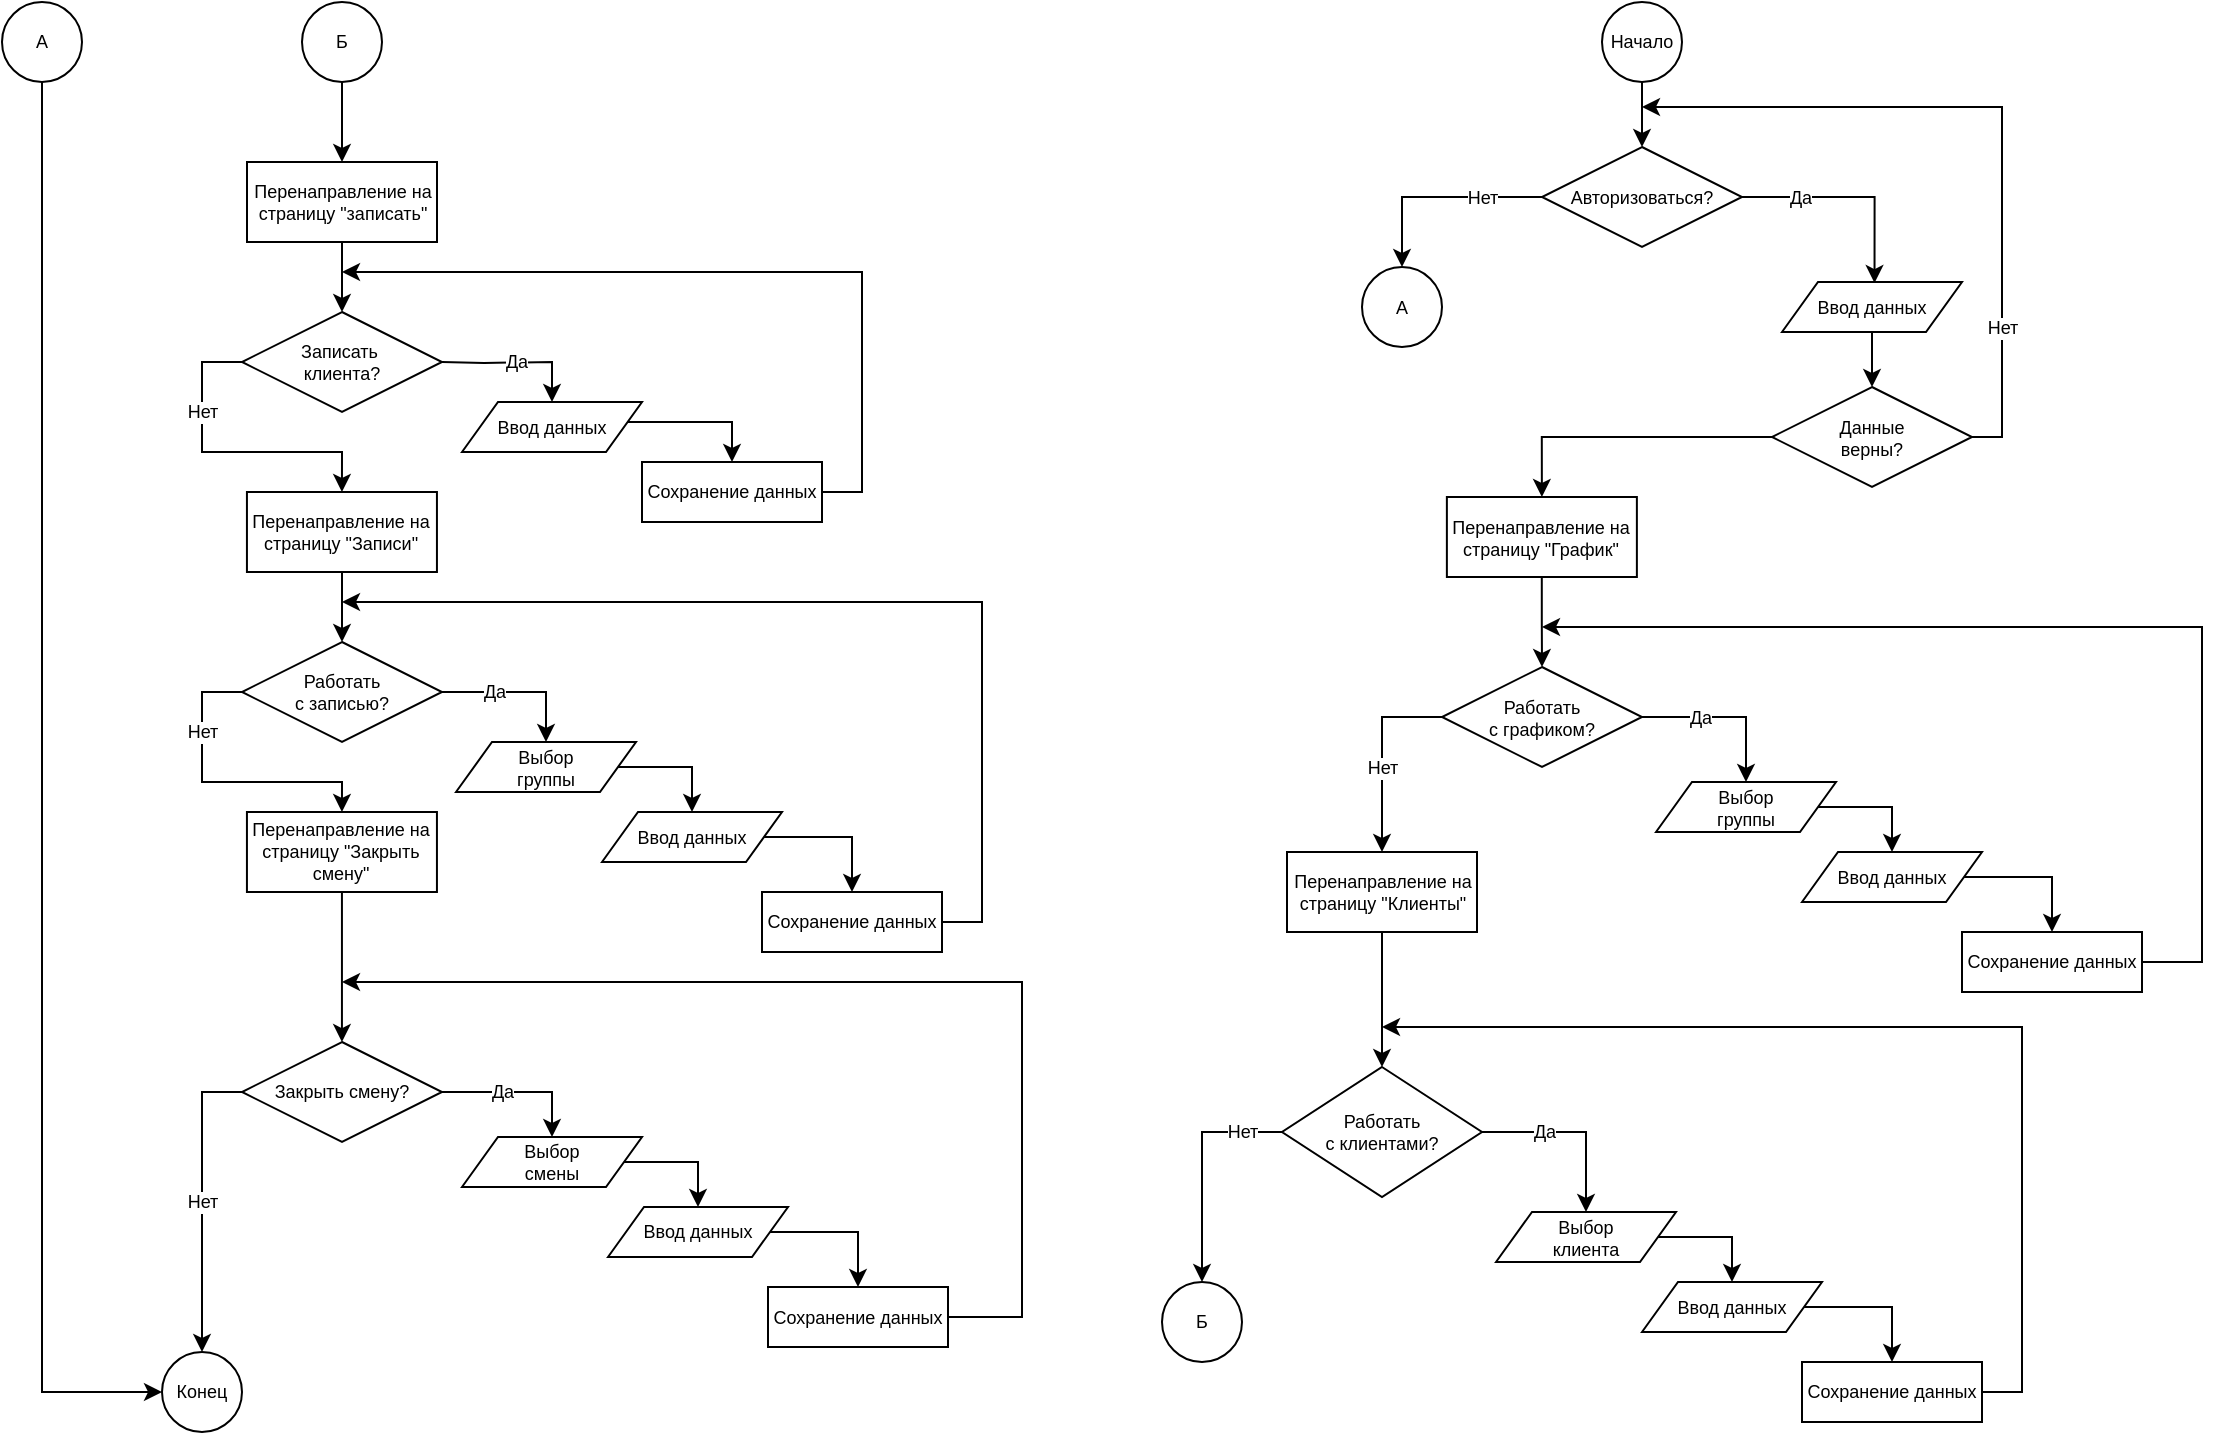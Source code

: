 <mxfile version="13.1.14" type="device"><diagram id="8SPaC2NhHjIFXykHgB_J" name="Page-1"><mxGraphModel dx="750" dy="1376" grid="1" gridSize="10" guides="1" tooltips="1" connect="1" arrows="1" fold="1" page="1" pageScale="1" pageWidth="827" pageHeight="1169" math="0" shadow="0"><root><mxCell id="0"/><mxCell id="1" parent="0"/><mxCell id="HVSGsjcz3k99OCwDuniL-1" style="edgeStyle=orthogonalEdgeStyle;rounded=0;orthogonalLoop=1;jettySize=auto;html=1;entryX=0.5;entryY=0;entryDx=0;entryDy=0;fontSize=9;fontStyle=0;verticalAlign=middle;labelPosition=center;verticalLabelPosition=middle;align=center;" parent="1" source="HVSGsjcz3k99OCwDuniL-2" target="HVSGsjcz3k99OCwDuniL-4" edge="1"><mxGeometry relative="1" as="geometry"/></mxCell><mxCell id="HVSGsjcz3k99OCwDuniL-2" value="Перенаправление на страницу &quot;записать&quot;" style="rounded=0;whiteSpace=wrap;html=1;fontSize=9;fontStyle=0;verticalAlign=middle;labelPosition=center;verticalLabelPosition=middle;align=center;" parent="1" vertex="1"><mxGeometry x="322.5" y="240" width="95" height="40" as="geometry"/></mxCell><mxCell id="HVSGsjcz3k99OCwDuniL-3" value="Нет" style="edgeStyle=orthogonalEdgeStyle;rounded=0;orthogonalLoop=1;jettySize=auto;html=1;entryX=0.5;entryY=0;entryDx=0;entryDy=0;exitX=0;exitY=0.5;exitDx=0;exitDy=0;fontSize=9;fontStyle=0;verticalAlign=middle;labelPosition=center;verticalLabelPosition=middle;align=center;" parent="1" source="HVSGsjcz3k99OCwDuniL-4" target="HVSGsjcz3k99OCwDuniL-11" edge="1"><mxGeometry x="-0.42" relative="1" as="geometry"><mxPoint as="offset"/></mxGeometry></mxCell><mxCell id="HVSGsjcz3k99OCwDuniL-4" value="Записать&amp;nbsp;&lt;br style=&quot;font-size: 9px;&quot;&gt;клиента?" style="rhombus;whiteSpace=wrap;html=1;fontSize=9;fontStyle=0;verticalAlign=middle;labelPosition=center;verticalLabelPosition=middle;align=center;" parent="1" vertex="1"><mxGeometry x="320" y="315" width="100" height="50" as="geometry"/></mxCell><mxCell id="HVSGsjcz3k99OCwDuniL-5" value="Да" style="edgeStyle=orthogonalEdgeStyle;rounded=0;orthogonalLoop=1;jettySize=auto;html=1;entryX=0.5;entryY=0;entryDx=0;entryDy=0;fontSize=9;fontStyle=0;verticalAlign=middle;labelPosition=center;verticalLabelPosition=middle;align=center;" parent="1" target="HVSGsjcz3k99OCwDuniL-9" edge="1"><mxGeometry relative="1" as="geometry"><mxPoint x="420" y="340" as="sourcePoint"/></mxGeometry></mxCell><mxCell id="HVSGsjcz3k99OCwDuniL-6" style="edgeStyle=orthogonalEdgeStyle;rounded=0;orthogonalLoop=1;jettySize=auto;html=1;exitX=1;exitY=0.5;exitDx=0;exitDy=0;fontSize=9;fontStyle=0;verticalAlign=middle;labelPosition=center;verticalLabelPosition=middle;align=center;" parent="1" source="HVSGsjcz3k99OCwDuniL-7" edge="1"><mxGeometry relative="1" as="geometry"><mxPoint x="370" y="295" as="targetPoint"/><Array as="points"><mxPoint x="630" y="405"/><mxPoint x="630" y="295"/></Array></mxGeometry></mxCell><mxCell id="HVSGsjcz3k99OCwDuniL-7" value="Сохранение данных" style="rounded=0;whiteSpace=wrap;html=1;fontSize=9;fontStyle=0;verticalAlign=middle;labelPosition=center;verticalLabelPosition=middle;align=center;" parent="1" vertex="1"><mxGeometry x="520" y="390" width="90" height="30" as="geometry"/></mxCell><mxCell id="HVSGsjcz3k99OCwDuniL-8" style="edgeStyle=orthogonalEdgeStyle;rounded=0;orthogonalLoop=1;jettySize=auto;html=1;entryX=0.5;entryY=0;entryDx=0;entryDy=0;exitX=1;exitY=0.5;exitDx=0;exitDy=0;fontSize=9;fontStyle=0;verticalAlign=middle;labelPosition=center;verticalLabelPosition=middle;align=center;" parent="1" source="HVSGsjcz3k99OCwDuniL-9" target="HVSGsjcz3k99OCwDuniL-7" edge="1"><mxGeometry relative="1" as="geometry"><Array as="points"><mxPoint x="511" y="370"/><mxPoint x="565" y="370"/></Array></mxGeometry></mxCell><mxCell id="HVSGsjcz3k99OCwDuniL-9" value="&lt;span style=&quot;font-size: 9px;&quot;&gt;Ввод данных&lt;/span&gt;" style="shape=parallelogram;perimeter=parallelogramPerimeter;whiteSpace=wrap;html=1;fontSize=9;fontStyle=0;verticalAlign=middle;labelPosition=center;verticalLabelPosition=middle;align=center;" parent="1" vertex="1"><mxGeometry x="430" y="360" width="90" height="25" as="geometry"/></mxCell><mxCell id="HVSGsjcz3k99OCwDuniL-10" style="edgeStyle=orthogonalEdgeStyle;rounded=0;orthogonalLoop=1;jettySize=auto;html=1;fontSize=9;fontStyle=0;verticalAlign=middle;labelPosition=center;verticalLabelPosition=middle;align=center;" parent="1" source="HVSGsjcz3k99OCwDuniL-11" target="HVSGsjcz3k99OCwDuniL-13" edge="1"><mxGeometry relative="1" as="geometry"/></mxCell><mxCell id="HVSGsjcz3k99OCwDuniL-11" value="Перенаправление на страницу &quot;Записи&quot;" style="rounded=0;whiteSpace=wrap;html=1;fontSize=9;fontStyle=0;verticalAlign=middle;labelPosition=center;verticalLabelPosition=middle;align=center;" parent="1" vertex="1"><mxGeometry x="322.47" y="405" width="95" height="40" as="geometry"/></mxCell><mxCell id="HVSGsjcz3k99OCwDuniL-12" value="Нет" style="edgeStyle=orthogonalEdgeStyle;rounded=0;orthogonalLoop=1;jettySize=auto;html=1;entryX=0.5;entryY=0;entryDx=0;entryDy=0;exitX=0;exitY=0.5;exitDx=0;exitDy=0;fontSize=9;fontStyle=0;verticalAlign=middle;labelPosition=center;verticalLabelPosition=middle;align=center;" parent="1" source="HVSGsjcz3k99OCwDuniL-13" target="HVSGsjcz3k99OCwDuniL-15" edge="1"><mxGeometry x="-0.468" relative="1" as="geometry"><Array as="points"><mxPoint x="300" y="505"/><mxPoint x="300" y="550"/><mxPoint x="370" y="550"/></Array><mxPoint as="offset"/></mxGeometry></mxCell><mxCell id="HVSGsjcz3k99OCwDuniL-13" value="Работать &lt;br style=&quot;font-size: 9px;&quot;&gt;с записью?" style="rhombus;whiteSpace=wrap;html=1;fontSize=9;fontStyle=0;verticalAlign=middle;labelPosition=center;verticalLabelPosition=middle;align=center;" parent="1" vertex="1"><mxGeometry x="320" y="480" width="100" height="50" as="geometry"/></mxCell><mxCell id="HVSGsjcz3k99OCwDuniL-14" style="edgeStyle=orthogonalEdgeStyle;rounded=0;orthogonalLoop=1;jettySize=auto;html=1;fontSize=9;fontStyle=0;verticalAlign=middle;labelPosition=center;verticalLabelPosition=middle;align=center;" parent="1" source="HVSGsjcz3k99OCwDuniL-15" target="HVSGsjcz3k99OCwDuniL-18" edge="1"><mxGeometry relative="1" as="geometry"/></mxCell><mxCell id="HVSGsjcz3k99OCwDuniL-15" value="Перенаправление на страницу &quot;Закрыть смену&quot;" style="rounded=0;whiteSpace=wrap;html=1;fontSize=9;fontStyle=0;verticalAlign=middle;labelPosition=center;verticalLabelPosition=middle;align=center;" parent="1" vertex="1"><mxGeometry x="322.47" y="565" width="95" height="40" as="geometry"/></mxCell><mxCell id="HVSGsjcz3k99OCwDuniL-16" value="Нет" style="edgeStyle=orthogonalEdgeStyle;rounded=0;orthogonalLoop=1;jettySize=auto;html=1;entryX=0.5;entryY=0;entryDx=0;entryDy=0;exitX=0;exitY=0.5;exitDx=0;exitDy=0;fontSize=9;fontStyle=0;verticalAlign=middle;labelPosition=center;verticalLabelPosition=middle;align=center;" parent="1" source="HVSGsjcz3k99OCwDuniL-18" target="HVSGsjcz3k99OCwDuniL-19" edge="1"><mxGeometry relative="1" as="geometry"/></mxCell><mxCell id="HVSGsjcz3k99OCwDuniL-17" value="Да" style="edgeStyle=orthogonalEdgeStyle;rounded=0;orthogonalLoop=1;jettySize=auto;html=1;entryX=0.5;entryY=0;entryDx=0;entryDy=0;fontSize=9;" parent="1" source="HVSGsjcz3k99OCwDuniL-18" target="HVSGsjcz3k99OCwDuniL-34" edge="1"><mxGeometry x="-0.226" relative="1" as="geometry"><mxPoint as="offset"/></mxGeometry></mxCell><mxCell id="HVSGsjcz3k99OCwDuniL-18" value="Закрыть смену?" style="rhombus;whiteSpace=wrap;html=1;fontSize=9;fontStyle=0;verticalAlign=middle;labelPosition=center;verticalLabelPosition=middle;align=center;" parent="1" vertex="1"><mxGeometry x="320" y="680" width="100" height="50" as="geometry"/></mxCell><mxCell id="HVSGsjcz3k99OCwDuniL-19" value="Конец" style="ellipse;whiteSpace=wrap;html=1;fontSize=9;fontStyle=0;verticalAlign=middle;labelPosition=center;verticalLabelPosition=middle;align=center;" parent="1" vertex="1"><mxGeometry x="280" y="835" width="40" height="40" as="geometry"/></mxCell><mxCell id="HVSGsjcz3k99OCwDuniL-20" style="edgeStyle=orthogonalEdgeStyle;rounded=0;orthogonalLoop=1;jettySize=auto;html=1;entryX=0;entryY=0.5;entryDx=0;entryDy=0;fontSize=9;exitX=0.5;exitY=1;exitDx=0;exitDy=0;" parent="1" source="HVSGsjcz3k99OCwDuniL-21" target="HVSGsjcz3k99OCwDuniL-19" edge="1"><mxGeometry relative="1" as="geometry"/></mxCell><mxCell id="HVSGsjcz3k99OCwDuniL-21" value="&lt;font style=&quot;font-size: 9px;&quot;&gt;А&lt;/font&gt;" style="ellipse;whiteSpace=wrap;html=1;fontSize=9;fontStyle=0;verticalAlign=middle;labelPosition=center;verticalLabelPosition=middle;align=center;" parent="1" vertex="1"><mxGeometry x="200" y="160" width="40" height="40" as="geometry"/></mxCell><mxCell id="HVSGsjcz3k99OCwDuniL-22" style="edgeStyle=orthogonalEdgeStyle;rounded=0;orthogonalLoop=1;jettySize=auto;html=1;entryX=0.5;entryY=0;entryDx=0;entryDy=0;fontSize=9;" parent="1" source="HVSGsjcz3k99OCwDuniL-23" target="HVSGsjcz3k99OCwDuniL-2" edge="1"><mxGeometry relative="1" as="geometry"/></mxCell><mxCell id="HVSGsjcz3k99OCwDuniL-23" value="&lt;font style=&quot;font-size: 9px;&quot;&gt;Б&lt;/font&gt;" style="ellipse;whiteSpace=wrap;html=1;fontSize=9;fontStyle=0;verticalAlign=middle;labelPosition=center;verticalLabelPosition=middle;align=center;" parent="1" vertex="1"><mxGeometry x="350" y="160" width="40" height="40" as="geometry"/></mxCell><mxCell id="HVSGsjcz3k99OCwDuniL-24" value="Да" style="edgeStyle=orthogonalEdgeStyle;rounded=0;orthogonalLoop=1;jettySize=auto;html=1;entryX=0.5;entryY=0;entryDx=0;entryDy=0;fontSize=9;fontStyle=0;verticalAlign=middle;labelPosition=center;verticalLabelPosition=middle;align=center;exitX=1;exitY=0.5;exitDx=0;exitDy=0;" parent="1" source="HVSGsjcz3k99OCwDuniL-13" target="HVSGsjcz3k99OCwDuniL-28" edge="1"><mxGeometry x="-0.322" relative="1" as="geometry"><mxPoint x="450" y="482.5" as="sourcePoint"/><mxPoint as="offset"/></mxGeometry></mxCell><mxCell id="HVSGsjcz3k99OCwDuniL-25" style="edgeStyle=orthogonalEdgeStyle;rounded=0;orthogonalLoop=1;jettySize=auto;html=1;fontSize=9;" parent="1" source="HVSGsjcz3k99OCwDuniL-26" edge="1"><mxGeometry relative="1" as="geometry"><mxPoint x="370" y="460" as="targetPoint"/><Array as="points"><mxPoint x="690" y="620"/><mxPoint x="690" y="460"/></Array></mxGeometry></mxCell><mxCell id="HVSGsjcz3k99OCwDuniL-26" value="Сохранение данных" style="rounded=0;whiteSpace=wrap;html=1;fontSize=9;fontStyle=0;verticalAlign=middle;labelPosition=center;verticalLabelPosition=middle;align=center;" parent="1" vertex="1"><mxGeometry x="580" y="605" width="90" height="30" as="geometry"/></mxCell><mxCell id="HVSGsjcz3k99OCwDuniL-27" style="edgeStyle=orthogonalEdgeStyle;rounded=0;orthogonalLoop=1;jettySize=auto;html=1;entryX=0.5;entryY=0;entryDx=0;entryDy=0;fontSize=9;" parent="1" source="HVSGsjcz3k99OCwDuniL-28" target="HVSGsjcz3k99OCwDuniL-30" edge="1"><mxGeometry relative="1" as="geometry"><Array as="points"><mxPoint x="545" y="542"/></Array></mxGeometry></mxCell><mxCell id="HVSGsjcz3k99OCwDuniL-28" value="&lt;div style=&quot;font-size: 9px;&quot;&gt;Выбор &lt;br style=&quot;font-size: 9px;&quot;&gt;&lt;/div&gt;&lt;div style=&quot;font-size: 9px;&quot;&gt;группы&lt;/div&gt;" style="shape=parallelogram;perimeter=parallelogramPerimeter;whiteSpace=wrap;html=1;fontSize=9;fontStyle=0;verticalAlign=middle;labelPosition=center;verticalLabelPosition=middle;align=center;" parent="1" vertex="1"><mxGeometry x="427" y="530" width="90" height="25" as="geometry"/></mxCell><mxCell id="HVSGsjcz3k99OCwDuniL-29" style="edgeStyle=orthogonalEdgeStyle;rounded=0;orthogonalLoop=1;jettySize=auto;html=1;fontSize=9;exitX=1;exitY=0.5;exitDx=0;exitDy=0;" parent="1" source="HVSGsjcz3k99OCwDuniL-30" target="HVSGsjcz3k99OCwDuniL-26" edge="1"><mxGeometry relative="1" as="geometry"><Array as="points"><mxPoint x="625" y="578"/></Array></mxGeometry></mxCell><mxCell id="HVSGsjcz3k99OCwDuniL-30" value="&lt;span style=&quot;font-size: 9px;&quot;&gt;Ввод данных&lt;/span&gt;" style="shape=parallelogram;perimeter=parallelogramPerimeter;whiteSpace=wrap;html=1;fontSize=9;fontStyle=0;verticalAlign=middle;labelPosition=center;verticalLabelPosition=middle;align=center;" parent="1" vertex="1"><mxGeometry x="500" y="565" width="90" height="25" as="geometry"/></mxCell><mxCell id="HVSGsjcz3k99OCwDuniL-31" style="edgeStyle=orthogonalEdgeStyle;rounded=0;orthogonalLoop=1;jettySize=auto;html=1;fontSize=9;" parent="1" source="HVSGsjcz3k99OCwDuniL-32" edge="1"><mxGeometry relative="1" as="geometry"><mxPoint x="370" y="650.0" as="targetPoint"/><Array as="points"><mxPoint x="710" y="818"/><mxPoint x="710" y="650"/></Array></mxGeometry></mxCell><mxCell id="HVSGsjcz3k99OCwDuniL-32" value="Сохранение данных" style="rounded=0;whiteSpace=wrap;html=1;fontSize=9;fontStyle=0;verticalAlign=middle;labelPosition=center;verticalLabelPosition=middle;align=center;" parent="1" vertex="1"><mxGeometry x="583" y="802.5" width="90" height="30" as="geometry"/></mxCell><mxCell id="HVSGsjcz3k99OCwDuniL-33" style="edgeStyle=orthogonalEdgeStyle;rounded=0;orthogonalLoop=1;jettySize=auto;html=1;entryX=0.5;entryY=0;entryDx=0;entryDy=0;fontSize=9;" parent="1" source="HVSGsjcz3k99OCwDuniL-34" target="HVSGsjcz3k99OCwDuniL-36" edge="1"><mxGeometry relative="1" as="geometry"><Array as="points"><mxPoint x="548" y="739.5"/></Array></mxGeometry></mxCell><mxCell id="HVSGsjcz3k99OCwDuniL-34" value="&lt;div style=&quot;font-size: 9px&quot;&gt;Выбор &lt;br style=&quot;font-size: 9px&quot;&gt;&lt;/div&gt;&lt;div style=&quot;font-size: 9px&quot;&gt;смены&lt;br&gt;&lt;/div&gt;" style="shape=parallelogram;perimeter=parallelogramPerimeter;whiteSpace=wrap;html=1;fontSize=9;fontStyle=0;verticalAlign=middle;labelPosition=center;verticalLabelPosition=middle;align=center;" parent="1" vertex="1"><mxGeometry x="430" y="727.5" width="90" height="25" as="geometry"/></mxCell><mxCell id="HVSGsjcz3k99OCwDuniL-35" style="edgeStyle=orthogonalEdgeStyle;rounded=0;orthogonalLoop=1;jettySize=auto;html=1;fontSize=9;exitX=1;exitY=0.5;exitDx=0;exitDy=0;" parent="1" source="HVSGsjcz3k99OCwDuniL-36" target="HVSGsjcz3k99OCwDuniL-32" edge="1"><mxGeometry relative="1" as="geometry"><Array as="points"><mxPoint x="628" y="775.5"/></Array></mxGeometry></mxCell><mxCell id="HVSGsjcz3k99OCwDuniL-36" value="&lt;span style=&quot;font-size: 9px;&quot;&gt;Ввод данных&lt;/span&gt;" style="shape=parallelogram;perimeter=parallelogramPerimeter;whiteSpace=wrap;html=1;fontSize=9;fontStyle=0;verticalAlign=middle;labelPosition=center;verticalLabelPosition=middle;align=center;" parent="1" vertex="1"><mxGeometry x="503" y="762.5" width="90" height="25" as="geometry"/></mxCell><mxCell id="rpMUZzlqwuOw-LUmZ4mw-21" value="&lt;font style=&quot;font-size: 9px;&quot;&gt;А&lt;/font&gt;" style="ellipse;whiteSpace=wrap;html=1;fontSize=9;fontStyle=0;verticalAlign=middle;labelPosition=center;verticalLabelPosition=middle;align=center;" parent="1" vertex="1"><mxGeometry x="880" y="292.5" width="40" height="40" as="geometry"/></mxCell><mxCell id="rpMUZzlqwuOw-LUmZ4mw-40" style="edgeStyle=orthogonalEdgeStyle;rounded=0;orthogonalLoop=1;jettySize=auto;html=1;entryX=0.5;entryY=0;entryDx=0;entryDy=0;fontSize=9;" parent="1" source="rpMUZzlqwuOw-LUmZ4mw-23" target="rpMUZzlqwuOw-LUmZ4mw-37" edge="1"><mxGeometry relative="1" as="geometry"/></mxCell><mxCell id="rpMUZzlqwuOw-LUmZ4mw-23" value="Начало" style="ellipse;whiteSpace=wrap;html=1;fontSize=9;fontStyle=0;verticalAlign=middle;labelPosition=center;verticalLabelPosition=middle;align=center;" parent="1" vertex="1"><mxGeometry x="1000" y="160" width="40" height="40" as="geometry"/></mxCell><mxCell id="rpMUZzlqwuOw-LUmZ4mw-41" value="Нет" style="edgeStyle=orthogonalEdgeStyle;rounded=0;orthogonalLoop=1;jettySize=auto;html=1;fontSize=9;entryX=0.5;entryY=0;entryDx=0;entryDy=0;" parent="1" source="rpMUZzlqwuOw-LUmZ4mw-37" target="rpMUZzlqwuOw-LUmZ4mw-21" edge="1"><mxGeometry x="-0.429" relative="1" as="geometry"><mxPoint x="900" y="342.5" as="targetPoint"/><mxPoint as="offset"/></mxGeometry></mxCell><mxCell id="rpMUZzlqwuOw-LUmZ4mw-44" style="edgeStyle=orthogonalEdgeStyle;rounded=0;orthogonalLoop=1;jettySize=auto;html=1;fontSize=9;entryX=0.514;entryY=0.021;entryDx=0;entryDy=0;entryPerimeter=0;exitX=1;exitY=0.5;exitDx=0;exitDy=0;" parent="1" source="rpMUZzlqwuOw-LUmZ4mw-37" target="rpMUZzlqwuOw-LUmZ4mw-46" edge="1"><mxGeometry relative="1" as="geometry"><mxPoint x="1100" y="312.5" as="targetPoint"/></mxGeometry></mxCell><mxCell id="rpMUZzlqwuOw-LUmZ4mw-45" value="Да" style="edgeLabel;html=1;align=center;verticalAlign=middle;resizable=0;points=[];fontSize=9;" parent="rpMUZzlqwuOw-LUmZ4mw-44" vertex="1" connectable="0"><mxGeometry x="-0.475" relative="1" as="geometry"><mxPoint x="-0.2" as="offset"/></mxGeometry></mxCell><mxCell id="rpMUZzlqwuOw-LUmZ4mw-37" value="Авторизоваться?" style="rhombus;whiteSpace=wrap;html=1;fontSize=9;fontStyle=0;verticalAlign=middle;labelPosition=center;verticalLabelPosition=middle;align=center;" parent="1" vertex="1"><mxGeometry x="970" y="232.5" width="100" height="50" as="geometry"/></mxCell><mxCell id="rpMUZzlqwuOw-LUmZ4mw-48" style="edgeStyle=orthogonalEdgeStyle;rounded=0;orthogonalLoop=1;jettySize=auto;html=1;entryX=0.5;entryY=0;entryDx=0;entryDy=0;fontSize=9;" parent="1" source="rpMUZzlqwuOw-LUmZ4mw-46" target="rpMUZzlqwuOw-LUmZ4mw-47" edge="1"><mxGeometry relative="1" as="geometry"/></mxCell><mxCell id="rpMUZzlqwuOw-LUmZ4mw-46" value="&lt;span style=&quot;font-size: 9px;&quot;&gt;Ввод данных&lt;/span&gt;" style="shape=parallelogram;perimeter=parallelogramPerimeter;whiteSpace=wrap;html=1;fontSize=9;fontStyle=0;verticalAlign=middle;labelPosition=center;verticalLabelPosition=middle;align=center;" parent="1" vertex="1"><mxGeometry x="1090" y="300" width="90" height="25" as="geometry"/></mxCell><mxCell id="rpMUZzlqwuOw-LUmZ4mw-49" value="Нет" style="edgeStyle=orthogonalEdgeStyle;rounded=0;orthogonalLoop=1;jettySize=auto;html=1;fontSize=9;" parent="1" source="rpMUZzlqwuOw-LUmZ4mw-47" edge="1"><mxGeometry x="-0.611" relative="1" as="geometry"><mxPoint x="1020" y="212.5" as="targetPoint"/><Array as="points"><mxPoint x="1200" y="377.5"/><mxPoint x="1200" y="212.5"/></Array><mxPoint as="offset"/></mxGeometry></mxCell><mxCell id="rpMUZzlqwuOw-LUmZ4mw-50" style="edgeStyle=orthogonalEdgeStyle;rounded=0;orthogonalLoop=1;jettySize=auto;html=1;fontSize=9;entryX=0.5;entryY=0;entryDx=0;entryDy=0;" parent="1" source="rpMUZzlqwuOw-LUmZ4mw-47" target="rpMUZzlqwuOw-LUmZ4mw-59" edge="1"><mxGeometry relative="1" as="geometry"><mxPoint x="940" y="377.5" as="targetPoint"/></mxGeometry></mxCell><mxCell id="rpMUZzlqwuOw-LUmZ4mw-47" value="&lt;div&gt;Данные &lt;br&gt;&lt;/div&gt;&lt;div&gt;верны?&lt;/div&gt;" style="rhombus;whiteSpace=wrap;html=1;fontSize=9;fontStyle=0;verticalAlign=middle;labelPosition=center;verticalLabelPosition=middle;align=center;" parent="1" vertex="1"><mxGeometry x="1085" y="352.5" width="100" height="50" as="geometry"/></mxCell><mxCell id="rpMUZzlqwuOw-LUmZ4mw-76" style="edgeStyle=orthogonalEdgeStyle;rounded=0;orthogonalLoop=1;jettySize=auto;html=1;entryX=0.5;entryY=0;entryDx=0;entryDy=0;fontSize=9;" parent="1" source="rpMUZzlqwuOw-LUmZ4mw-59" target="rpMUZzlqwuOw-LUmZ4mw-61" edge="1"><mxGeometry relative="1" as="geometry"/></mxCell><mxCell id="rpMUZzlqwuOw-LUmZ4mw-59" value="Перенаправление на страницу &quot;График&quot;" style="rounded=0;whiteSpace=wrap;html=1;fontSize=9;fontStyle=0;verticalAlign=middle;labelPosition=center;verticalLabelPosition=middle;align=center;" parent="1" vertex="1"><mxGeometry x="922.44" y="407.5" width="95" height="40" as="geometry"/></mxCell><mxCell id="rpMUZzlqwuOw-LUmZ4mw-112" value="Нет" style="edgeStyle=orthogonalEdgeStyle;rounded=0;orthogonalLoop=1;jettySize=auto;html=1;entryX=0.5;entryY=0;entryDx=0;entryDy=0;fontSize=9;exitX=0;exitY=0.5;exitDx=0;exitDy=0;" parent="1" source="rpMUZzlqwuOw-LUmZ4mw-61" target="rpMUZzlqwuOw-LUmZ4mw-103" edge="1"><mxGeometry x="0.128" relative="1" as="geometry"><mxPoint as="offset"/></mxGeometry></mxCell><mxCell id="rpMUZzlqwuOw-LUmZ4mw-61" value="Работать &lt;br style=&quot;font-size: 9px&quot;&gt;с графиком?" style="rhombus;whiteSpace=wrap;html=1;fontSize=9;fontStyle=0;verticalAlign=middle;labelPosition=center;verticalLabelPosition=middle;align=center;" parent="1" vertex="1"><mxGeometry x="920" y="492.5" width="100" height="50" as="geometry"/></mxCell><mxCell id="rpMUZzlqwuOw-LUmZ4mw-62" value="Да" style="edgeStyle=orthogonalEdgeStyle;rounded=0;orthogonalLoop=1;jettySize=auto;html=1;entryX=0.5;entryY=0;entryDx=0;entryDy=0;fontSize=9;fontStyle=0;verticalAlign=middle;labelPosition=center;verticalLabelPosition=middle;align=center;exitX=1;exitY=0.5;exitDx=0;exitDy=0;" parent="1" source="rpMUZzlqwuOw-LUmZ4mw-61" target="rpMUZzlqwuOw-LUmZ4mw-66" edge="1"><mxGeometry x="-0.322" relative="1" as="geometry"><mxPoint x="1050" y="502.5" as="sourcePoint"/><mxPoint as="offset"/></mxGeometry></mxCell><mxCell id="rpMUZzlqwuOw-LUmZ4mw-77" style="edgeStyle=orthogonalEdgeStyle;rounded=0;orthogonalLoop=1;jettySize=auto;html=1;fontSize=9;exitX=1;exitY=0.5;exitDx=0;exitDy=0;" parent="1" source="rpMUZzlqwuOw-LUmZ4mw-64" edge="1"><mxGeometry relative="1" as="geometry"><mxPoint x="970" y="472.5" as="targetPoint"/><Array as="points"><mxPoint x="1300" y="640.5"/><mxPoint x="1300" y="472.5"/></Array></mxGeometry></mxCell><mxCell id="rpMUZzlqwuOw-LUmZ4mw-64" value="Сохранение данных" style="rounded=0;whiteSpace=wrap;html=1;fontSize=9;fontStyle=0;verticalAlign=middle;labelPosition=center;verticalLabelPosition=middle;align=center;" parent="1" vertex="1"><mxGeometry x="1180" y="625" width="90" height="30" as="geometry"/></mxCell><mxCell id="rpMUZzlqwuOw-LUmZ4mw-65" style="edgeStyle=orthogonalEdgeStyle;rounded=0;orthogonalLoop=1;jettySize=auto;html=1;entryX=0.5;entryY=0;entryDx=0;entryDy=0;fontSize=9;" parent="1" source="rpMUZzlqwuOw-LUmZ4mw-66" target="rpMUZzlqwuOw-LUmZ4mw-68" edge="1"><mxGeometry relative="1" as="geometry"><Array as="points"><mxPoint x="1145" y="562"/></Array></mxGeometry></mxCell><mxCell id="rpMUZzlqwuOw-LUmZ4mw-66" value="&lt;div style=&quot;font-size: 9px;&quot;&gt;Выбор &lt;br style=&quot;font-size: 9px;&quot;&gt;&lt;/div&gt;&lt;div style=&quot;font-size: 9px;&quot;&gt;группы&lt;/div&gt;" style="shape=parallelogram;perimeter=parallelogramPerimeter;whiteSpace=wrap;html=1;fontSize=9;fontStyle=0;verticalAlign=middle;labelPosition=center;verticalLabelPosition=middle;align=center;" parent="1" vertex="1"><mxGeometry x="1027" y="550" width="90" height="25" as="geometry"/></mxCell><mxCell id="rpMUZzlqwuOw-LUmZ4mw-78" style="edgeStyle=orthogonalEdgeStyle;rounded=0;orthogonalLoop=1;jettySize=auto;html=1;fontSize=9;exitX=1;exitY=0.5;exitDx=0;exitDy=0;" parent="1" source="rpMUZzlqwuOw-LUmZ4mw-68" target="rpMUZzlqwuOw-LUmZ4mw-64" edge="1"><mxGeometry relative="1" as="geometry"><Array as="points"><mxPoint x="1225" y="597.5"/></Array></mxGeometry></mxCell><mxCell id="rpMUZzlqwuOw-LUmZ4mw-68" value="&lt;span style=&quot;font-size: 9px;&quot;&gt;Ввод данных&lt;/span&gt;" style="shape=parallelogram;perimeter=parallelogramPerimeter;whiteSpace=wrap;html=1;fontSize=9;fontStyle=0;verticalAlign=middle;labelPosition=center;verticalLabelPosition=middle;align=center;" parent="1" vertex="1"><mxGeometry x="1100" y="585" width="90" height="25" as="geometry"/></mxCell><mxCell id="rpMUZzlqwuOw-LUmZ4mw-102" style="edgeStyle=orthogonalEdgeStyle;rounded=0;orthogonalLoop=1;jettySize=auto;html=1;entryX=0.5;entryY=0;entryDx=0;entryDy=0;fontSize=9;" parent="1" source="rpMUZzlqwuOw-LUmZ4mw-103" target="rpMUZzlqwuOw-LUmZ4mw-104" edge="1"><mxGeometry relative="1" as="geometry"/></mxCell><mxCell id="rpMUZzlqwuOw-LUmZ4mw-103" value="Перенаправление на страницу &quot;Клиенты&quot;" style="rounded=0;whiteSpace=wrap;html=1;fontSize=9;fontStyle=0;verticalAlign=middle;labelPosition=center;verticalLabelPosition=middle;align=center;" parent="1" vertex="1"><mxGeometry x="842.5" y="585" width="95" height="40" as="geometry"/></mxCell><mxCell id="rpMUZzlqwuOw-LUmZ4mw-116" value="Нет" style="edgeStyle=orthogonalEdgeStyle;rounded=0;orthogonalLoop=1;jettySize=auto;html=1;entryX=0.5;entryY=0;entryDx=0;entryDy=0;fontSize=9;exitX=0;exitY=0.5;exitDx=0;exitDy=0;" parent="1" source="rpMUZzlqwuOw-LUmZ4mw-104" target="rpMUZzlqwuOw-LUmZ4mw-115" edge="1"><mxGeometry x="-0.652" relative="1" as="geometry"><mxPoint as="offset"/></mxGeometry></mxCell><mxCell id="rpMUZzlqwuOw-LUmZ4mw-104" value="Работать &lt;br style=&quot;font-size: 9px&quot;&gt;с клиентами?" style="rhombus;whiteSpace=wrap;html=1;fontSize=9;fontStyle=0;verticalAlign=middle;labelPosition=center;verticalLabelPosition=middle;align=center;" parent="1" vertex="1"><mxGeometry x="840" y="692.5" width="100" height="65" as="geometry"/></mxCell><mxCell id="rpMUZzlqwuOw-LUmZ4mw-105" value="Да" style="edgeStyle=orthogonalEdgeStyle;rounded=0;orthogonalLoop=1;jettySize=auto;html=1;entryX=0.5;entryY=0;entryDx=0;entryDy=0;fontSize=9;fontStyle=0;verticalAlign=middle;labelPosition=center;verticalLabelPosition=middle;align=center;exitX=1;exitY=0.5;exitDx=0;exitDy=0;" parent="1" source="rpMUZzlqwuOw-LUmZ4mw-104" target="rpMUZzlqwuOw-LUmZ4mw-109" edge="1"><mxGeometry x="-0.322" relative="1" as="geometry"><mxPoint x="970" y="717.5" as="sourcePoint"/><mxPoint as="offset"/></mxGeometry></mxCell><mxCell id="rpMUZzlqwuOw-LUmZ4mw-106" style="edgeStyle=orthogonalEdgeStyle;rounded=0;orthogonalLoop=1;jettySize=auto;html=1;fontSize=9;exitX=1;exitY=0.5;exitDx=0;exitDy=0;" parent="1" source="rpMUZzlqwuOw-LUmZ4mw-107" edge="1"><mxGeometry relative="1" as="geometry"><mxPoint x="890" y="672.5" as="targetPoint"/><Array as="points"><mxPoint x="1210" y="855.5"/><mxPoint x="1210" y="672.5"/></Array></mxGeometry></mxCell><mxCell id="rpMUZzlqwuOw-LUmZ4mw-107" value="Сохранение данных" style="rounded=0;whiteSpace=wrap;html=1;fontSize=9;fontStyle=0;verticalAlign=middle;labelPosition=center;verticalLabelPosition=middle;align=center;" parent="1" vertex="1"><mxGeometry x="1100" y="840" width="90" height="30" as="geometry"/></mxCell><mxCell id="rpMUZzlqwuOw-LUmZ4mw-108" style="edgeStyle=orthogonalEdgeStyle;rounded=0;orthogonalLoop=1;jettySize=auto;html=1;entryX=0.5;entryY=0;entryDx=0;entryDy=0;fontSize=9;" parent="1" source="rpMUZzlqwuOw-LUmZ4mw-109" target="rpMUZzlqwuOw-LUmZ4mw-111" edge="1"><mxGeometry relative="1" as="geometry"><Array as="points"><mxPoint x="1065" y="777"/></Array></mxGeometry></mxCell><mxCell id="rpMUZzlqwuOw-LUmZ4mw-109" value="&lt;div style=&quot;font-size: 9px&quot;&gt;Выбор &lt;br style=&quot;font-size: 9px&quot;&gt;&lt;/div&gt;&lt;div style=&quot;font-size: 9px&quot;&gt;клиента&lt;br&gt;&lt;/div&gt;" style="shape=parallelogram;perimeter=parallelogramPerimeter;whiteSpace=wrap;html=1;fontSize=9;fontStyle=0;verticalAlign=middle;labelPosition=center;verticalLabelPosition=middle;align=center;" parent="1" vertex="1"><mxGeometry x="947" y="765" width="90" height="25" as="geometry"/></mxCell><mxCell id="rpMUZzlqwuOw-LUmZ4mw-110" style="edgeStyle=orthogonalEdgeStyle;rounded=0;orthogonalLoop=1;jettySize=auto;html=1;fontSize=9;exitX=1;exitY=0.5;exitDx=0;exitDy=0;" parent="1" source="rpMUZzlqwuOw-LUmZ4mw-111" target="rpMUZzlqwuOw-LUmZ4mw-107" edge="1"><mxGeometry relative="1" as="geometry"><Array as="points"><mxPoint x="1145" y="812.5"/></Array></mxGeometry></mxCell><mxCell id="rpMUZzlqwuOw-LUmZ4mw-111" value="&lt;span style=&quot;font-size: 9px;&quot;&gt;Ввод данных&lt;/span&gt;" style="shape=parallelogram;perimeter=parallelogramPerimeter;whiteSpace=wrap;html=1;fontSize=9;fontStyle=0;verticalAlign=middle;labelPosition=center;verticalLabelPosition=middle;align=center;" parent="1" vertex="1"><mxGeometry x="1020" y="800" width="90" height="25" as="geometry"/></mxCell><mxCell id="rpMUZzlqwuOw-LUmZ4mw-115" value="&lt;font style=&quot;font-size: 9px;&quot;&gt;Б&lt;/font&gt;" style="ellipse;whiteSpace=wrap;html=1;fontSize=9;fontStyle=0;verticalAlign=middle;labelPosition=center;verticalLabelPosition=middle;align=center;" parent="1" vertex="1"><mxGeometry x="780" y="800" width="40" height="40" as="geometry"/></mxCell></root></mxGraphModel></diagram></mxfile>